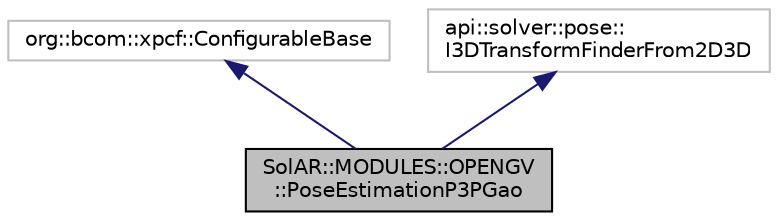 digraph "SolAR::MODULES::OPENGV::PoseEstimationP3PGao"
{
 // LATEX_PDF_SIZE
  edge [fontname="Helvetica",fontsize="10",labelfontname="Helvetica",labelfontsize="10"];
  node [fontname="Helvetica",fontsize="10",shape=record];
  Node1 [label="SolAR::MODULES::OPENGV\l::PoseEstimationP3PGao",height=0.2,width=0.4,color="black", fillcolor="grey75", style="filled", fontcolor="black",tooltip="Finds the camera pose of three 2D-3D points correspondences based on opengv GAO P3P algorithm...."];
  Node2 -> Node1 [dir="back",color="midnightblue",fontsize="10",style="solid",fontname="Helvetica"];
  Node2 [label="org::bcom::xpcf::ConfigurableBase",height=0.2,width=0.4,color="grey75", fillcolor="white", style="filled",tooltip=" "];
  Node3 -> Node1 [dir="back",color="midnightblue",fontsize="10",style="solid",fontname="Helvetica"];
  Node3 [label="api::solver::pose::\lI3DTransformFinderFrom2D3D",height=0.2,width=0.4,color="grey75", fillcolor="white", style="filled",tooltip=" "];
}
